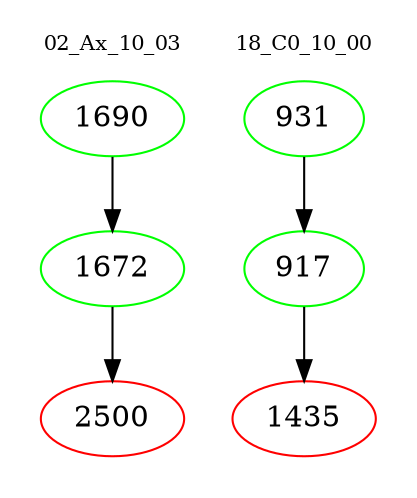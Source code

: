 digraph{
subgraph cluster_0 {
color = white
label = "02_Ax_10_03";
fontsize=10;
T0_1690 [label="1690", color="green"]
T0_1690 -> T0_1672 [color="black"]
T0_1672 [label="1672", color="green"]
T0_1672 -> T0_2500 [color="black"]
T0_2500 [label="2500", color="red"]
}
subgraph cluster_1 {
color = white
label = "18_C0_10_00";
fontsize=10;
T1_931 [label="931", color="green"]
T1_931 -> T1_917 [color="black"]
T1_917 [label="917", color="green"]
T1_917 -> T1_1435 [color="black"]
T1_1435 [label="1435", color="red"]
}
}
